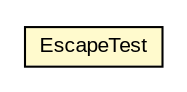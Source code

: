 #!/usr/local/bin/dot
#
# Class diagram 
# Generated by UMLGraph version R5_6-24-gf6e263 (http://www.umlgraph.org/)
#

digraph G {
	edge [fontname="arial",fontsize=10,labelfontname="arial",labelfontsize=10];
	node [fontname="arial",fontsize=10,shape=plaintext];
	nodesep=0.25;
	ranksep=0.5;
	// net.trajano.jetng.test.EscapeTest
	c38 [label=<<table title="net.trajano.jetng.test.EscapeTest" border="0" cellborder="1" cellspacing="0" cellpadding="2" port="p" bgcolor="lemonChiffon" href="./EscapeTest.html">
		<tr><td><table border="0" cellspacing="0" cellpadding="1">
<tr><td align="center" balign="center"> EscapeTest </td></tr>
		</table></td></tr>
		</table>>, URL="./EscapeTest.html", fontname="arial", fontcolor="black", fontsize=10.0];
}

